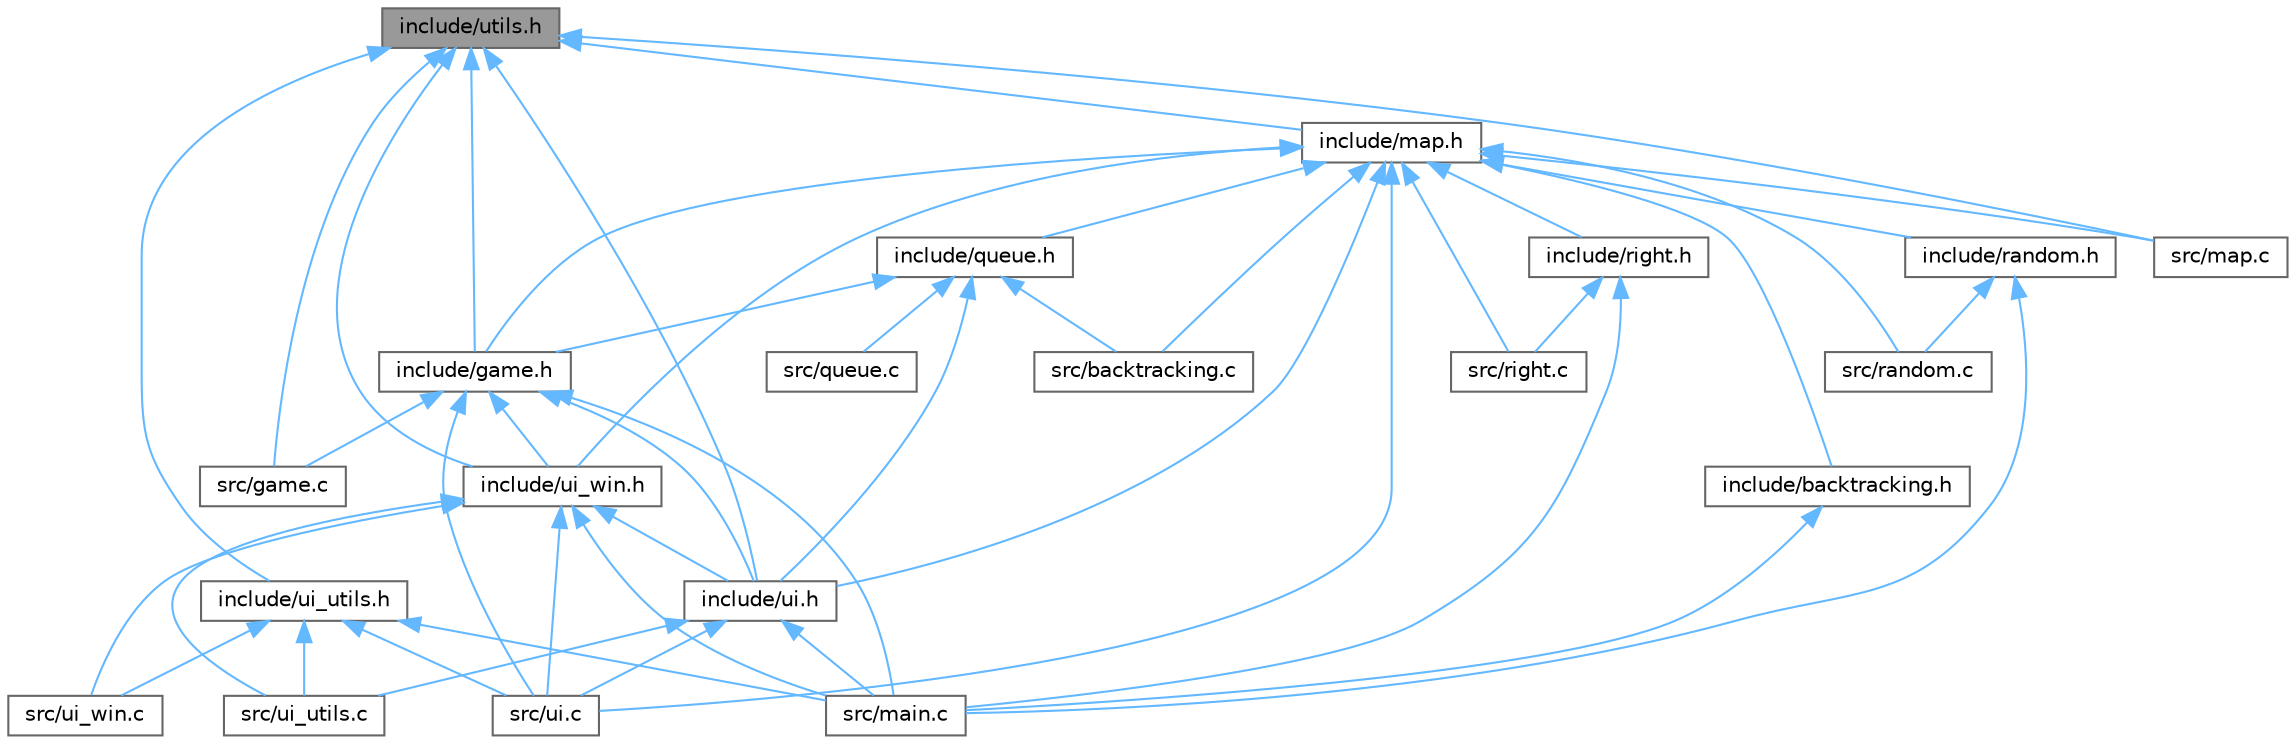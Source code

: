 digraph "include/utils.h"
{
 // LATEX_PDF_SIZE
  bgcolor="transparent";
  edge [fontname=Helvetica,fontsize=10,labelfontname=Helvetica,labelfontsize=10];
  node [fontname=Helvetica,fontsize=10,shape=box,height=0.2,width=0.4];
  Node1 [label="include/utils.h",height=0.2,width=0.4,color="gray40", fillcolor="grey60", style="filled", fontcolor="black",tooltip="this file contains useful extra structs and enums"];
  Node1 -> Node2 [dir="back",color="steelblue1",style="solid"];
  Node2 [label="include/game.h",height=0.2,width=0.4,color="grey40", fillcolor="white", style="filled",URL="$game_8h.html",tooltip=" "];
  Node2 -> Node3 [dir="back",color="steelblue1",style="solid"];
  Node3 [label="include/ui.h",height=0.2,width=0.4,color="grey40", fillcolor="white", style="filled",URL="$ui_8h.html",tooltip=" "];
  Node3 -> Node4 [dir="back",color="steelblue1",style="solid"];
  Node4 [label="src/main.c",height=0.2,width=0.4,color="grey40", fillcolor="white", style="filled",URL="$main_8c.html",tooltip=" "];
  Node3 -> Node5 [dir="back",color="steelblue1",style="solid"];
  Node5 [label="src/ui.c",height=0.2,width=0.4,color="grey40", fillcolor="white", style="filled",URL="$ui_8c.html",tooltip="this file contains the function for the menù."];
  Node3 -> Node6 [dir="back",color="steelblue1",style="solid"];
  Node6 [label="src/ui_utils.c",height=0.2,width=0.4,color="grey40", fillcolor="white", style="filled",URL="$ui__utils_8c.html",tooltip="contains the function for manage the error."];
  Node2 -> Node7 [dir="back",color="steelblue1",style="solid"];
  Node7 [label="include/ui_win.h",height=0.2,width=0.4,color="grey40", fillcolor="white", style="filled",URL="$ui__win_8h.html",tooltip=" "];
  Node7 -> Node3 [dir="back",color="steelblue1",style="solid"];
  Node7 -> Node4 [dir="back",color="steelblue1",style="solid"];
  Node7 -> Node5 [dir="back",color="steelblue1",style="solid"];
  Node7 -> Node6 [dir="back",color="steelblue1",style="solid"];
  Node7 -> Node8 [dir="back",color="steelblue1",style="solid"];
  Node8 [label="src/ui_win.c",height=0.2,width=0.4,color="grey40", fillcolor="white", style="filled",URL="$ui__win_8c.html",tooltip="contain function for manage the window"];
  Node2 -> Node9 [dir="back",color="steelblue1",style="solid"];
  Node9 [label="src/game.c",height=0.2,width=0.4,color="grey40", fillcolor="white", style="filled",URL="$game_8c.html",tooltip="File that countains the function relating to the player information."];
  Node2 -> Node4 [dir="back",color="steelblue1",style="solid"];
  Node2 -> Node5 [dir="back",color="steelblue1",style="solid"];
  Node1 -> Node10 [dir="back",color="steelblue1",style="solid"];
  Node10 [label="include/map.h",height=0.2,width=0.4,color="grey40", fillcolor="white", style="filled",URL="$map_8h.html",tooltip="File containing all most of the functions used with the map."];
  Node10 -> Node11 [dir="back",color="steelblue1",style="solid"];
  Node11 [label="include/backtracking.h",height=0.2,width=0.4,color="grey40", fillcolor="white", style="filled",URL="$backtracking_8h.html",tooltip=" "];
  Node11 -> Node4 [dir="back",color="steelblue1",style="solid"];
  Node10 -> Node2 [dir="back",color="steelblue1",style="solid"];
  Node10 -> Node12 [dir="back",color="steelblue1",style="solid"];
  Node12 [label="include/queue.h",height=0.2,width=0.4,color="grey40", fillcolor="white", style="filled",URL="$queue_8h.html",tooltip="contain functions that control the queue"];
  Node12 -> Node2 [dir="back",color="steelblue1",style="solid"];
  Node12 -> Node3 [dir="back",color="steelblue1",style="solid"];
  Node12 -> Node13 [dir="back",color="steelblue1",style="solid"];
  Node13 [label="src/backtracking.c",height=0.2,width=0.4,color="grey40", fillcolor="white", style="filled",URL="$backtracking_8c.html",tooltip="this file contains functions to generate optimized moves"];
  Node12 -> Node14 [dir="back",color="steelblue1",style="solid"];
  Node14 [label="src/queue.c",height=0.2,width=0.4,color="grey40", fillcolor="white", style="filled",URL="$queue_8c.html",tooltip="contain function that control the tail."];
  Node10 -> Node15 [dir="back",color="steelblue1",style="solid"];
  Node15 [label="include/random.h",height=0.2,width=0.4,color="grey40", fillcolor="white", style="filled",URL="$random_8h.html",tooltip=" "];
  Node15 -> Node4 [dir="back",color="steelblue1",style="solid"];
  Node15 -> Node16 [dir="back",color="steelblue1",style="solid"];
  Node16 [label="src/random.c",height=0.2,width=0.4,color="grey40", fillcolor="white", style="filled",URL="$random_8c.html",tooltip="function that generate random moves"];
  Node10 -> Node17 [dir="back",color="steelblue1",style="solid"];
  Node17 [label="include/right.h",height=0.2,width=0.4,color="grey40", fillcolor="white", style="filled",URL="$right_8h.html",tooltip=" "];
  Node17 -> Node4 [dir="back",color="steelblue1",style="solid"];
  Node17 -> Node18 [dir="back",color="steelblue1",style="solid"];
  Node18 [label="src/right.c",height=0.2,width=0.4,color="grey40", fillcolor="white", style="filled",URL="$right_8c.html",tooltip="contains function to generate a moveset with the wall always on the right."];
  Node10 -> Node3 [dir="back",color="steelblue1",style="solid"];
  Node10 -> Node7 [dir="back",color="steelblue1",style="solid"];
  Node10 -> Node13 [dir="back",color="steelblue1",style="solid"];
  Node10 -> Node19 [dir="back",color="steelblue1",style="solid"];
  Node19 [label="src/map.c",height=0.2,width=0.4,color="grey40", fillcolor="white", style="filled",URL="$map_8c.html",tooltip="File that contains the funcion to define map elements and get the possible location."];
  Node10 -> Node16 [dir="back",color="steelblue1",style="solid"];
  Node10 -> Node18 [dir="back",color="steelblue1",style="solid"];
  Node10 -> Node5 [dir="back",color="steelblue1",style="solid"];
  Node1 -> Node3 [dir="back",color="steelblue1",style="solid"];
  Node1 -> Node20 [dir="back",color="steelblue1",style="solid"];
  Node20 [label="include/ui_utils.h",height=0.2,width=0.4,color="grey40", fillcolor="white", style="filled",URL="$ui__utils_8h.html",tooltip=" "];
  Node20 -> Node4 [dir="back",color="steelblue1",style="solid"];
  Node20 -> Node5 [dir="back",color="steelblue1",style="solid"];
  Node20 -> Node6 [dir="back",color="steelblue1",style="solid"];
  Node20 -> Node8 [dir="back",color="steelblue1",style="solid"];
  Node1 -> Node7 [dir="back",color="steelblue1",style="solid"];
  Node1 -> Node9 [dir="back",color="steelblue1",style="solid"];
  Node1 -> Node19 [dir="back",color="steelblue1",style="solid"];
}
